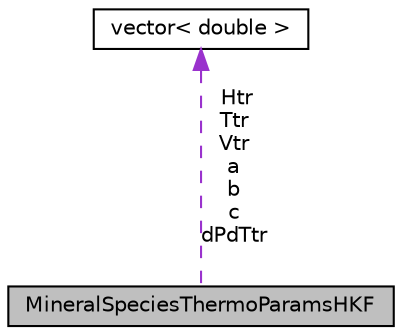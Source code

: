 digraph "MineralSpeciesThermoParamsHKF"
{
 // INTERACTIVE_SVG=YES
 // LATEX_PDF_SIZE
  edge [fontname="Helvetica",fontsize="10",labelfontname="Helvetica",labelfontsize="10"];
  node [fontname="Helvetica",fontsize="10",shape=record];
  Node1 [label="MineralSpeciesThermoParamsHKF",height=0.2,width=0.4,color="black", fillcolor="grey75", style="filled", fontcolor="black",tooltip="A type for storing the parameters of the HKF equation of state for a mineral species."];
  Node2 -> Node1 [dir="back",color="darkorchid3",fontsize="10",style="dashed",label=" Htr\nTtr\nVtr\na\nb\nc\ndPdTtr" ,fontname="Helvetica"];
  Node2 [label="vector\< double \>",height=0.2,width=0.4,color="black", fillcolor="white", style="filled",tooltip=" "];
}
